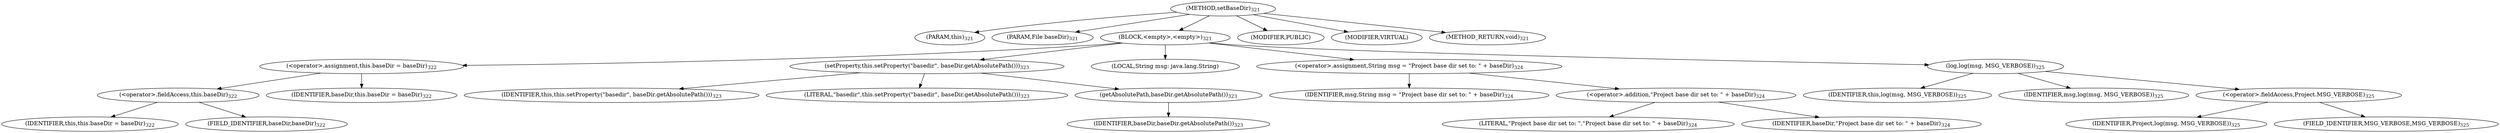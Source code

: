 digraph "setBaseDir" {  
"951" [label = <(METHOD,setBaseDir)<SUB>321</SUB>> ]
"42" [label = <(PARAM,this)<SUB>321</SUB>> ]
"952" [label = <(PARAM,File baseDir)<SUB>321</SUB>> ]
"953" [label = <(BLOCK,&lt;empty&gt;,&lt;empty&gt;)<SUB>321</SUB>> ]
"954" [label = <(&lt;operator&gt;.assignment,this.baseDir = baseDir)<SUB>322</SUB>> ]
"955" [label = <(&lt;operator&gt;.fieldAccess,this.baseDir)<SUB>322</SUB>> ]
"41" [label = <(IDENTIFIER,this,this.baseDir = baseDir)<SUB>322</SUB>> ]
"956" [label = <(FIELD_IDENTIFIER,baseDir,baseDir)<SUB>322</SUB>> ]
"957" [label = <(IDENTIFIER,baseDir,this.baseDir = baseDir)<SUB>322</SUB>> ]
"958" [label = <(setProperty,this.setProperty(&quot;basedir&quot;, baseDir.getAbsolutePath()))<SUB>323</SUB>> ]
"43" [label = <(IDENTIFIER,this,this.setProperty(&quot;basedir&quot;, baseDir.getAbsolutePath()))<SUB>323</SUB>> ]
"959" [label = <(LITERAL,&quot;basedir&quot;,this.setProperty(&quot;basedir&quot;, baseDir.getAbsolutePath()))<SUB>323</SUB>> ]
"960" [label = <(getAbsolutePath,baseDir.getAbsolutePath())<SUB>323</SUB>> ]
"961" [label = <(IDENTIFIER,baseDir,baseDir.getAbsolutePath())<SUB>323</SUB>> ]
"962" [label = <(LOCAL,String msg: java.lang.String)> ]
"963" [label = <(&lt;operator&gt;.assignment,String msg = &quot;Project base dir set to: &quot; + baseDir)<SUB>324</SUB>> ]
"964" [label = <(IDENTIFIER,msg,String msg = &quot;Project base dir set to: &quot; + baseDir)<SUB>324</SUB>> ]
"965" [label = <(&lt;operator&gt;.addition,&quot;Project base dir set to: &quot; + baseDir)<SUB>324</SUB>> ]
"966" [label = <(LITERAL,&quot;Project base dir set to: &quot;,&quot;Project base dir set to: &quot; + baseDir)<SUB>324</SUB>> ]
"967" [label = <(IDENTIFIER,baseDir,&quot;Project base dir set to: &quot; + baseDir)<SUB>324</SUB>> ]
"968" [label = <(log,log(msg, MSG_VERBOSE))<SUB>325</SUB>> ]
"44" [label = <(IDENTIFIER,this,log(msg, MSG_VERBOSE))<SUB>325</SUB>> ]
"969" [label = <(IDENTIFIER,msg,log(msg, MSG_VERBOSE))<SUB>325</SUB>> ]
"970" [label = <(&lt;operator&gt;.fieldAccess,Project.MSG_VERBOSE)<SUB>325</SUB>> ]
"971" [label = <(IDENTIFIER,Project,log(msg, MSG_VERBOSE))<SUB>325</SUB>> ]
"972" [label = <(FIELD_IDENTIFIER,MSG_VERBOSE,MSG_VERBOSE)<SUB>325</SUB>> ]
"973" [label = <(MODIFIER,PUBLIC)> ]
"974" [label = <(MODIFIER,VIRTUAL)> ]
"975" [label = <(METHOD_RETURN,void)<SUB>321</SUB>> ]
  "951" -> "42" 
  "951" -> "952" 
  "951" -> "953" 
  "951" -> "973" 
  "951" -> "974" 
  "951" -> "975" 
  "953" -> "954" 
  "953" -> "958" 
  "953" -> "962" 
  "953" -> "963" 
  "953" -> "968" 
  "954" -> "955" 
  "954" -> "957" 
  "955" -> "41" 
  "955" -> "956" 
  "958" -> "43" 
  "958" -> "959" 
  "958" -> "960" 
  "960" -> "961" 
  "963" -> "964" 
  "963" -> "965" 
  "965" -> "966" 
  "965" -> "967" 
  "968" -> "44" 
  "968" -> "969" 
  "968" -> "970" 
  "970" -> "971" 
  "970" -> "972" 
}
